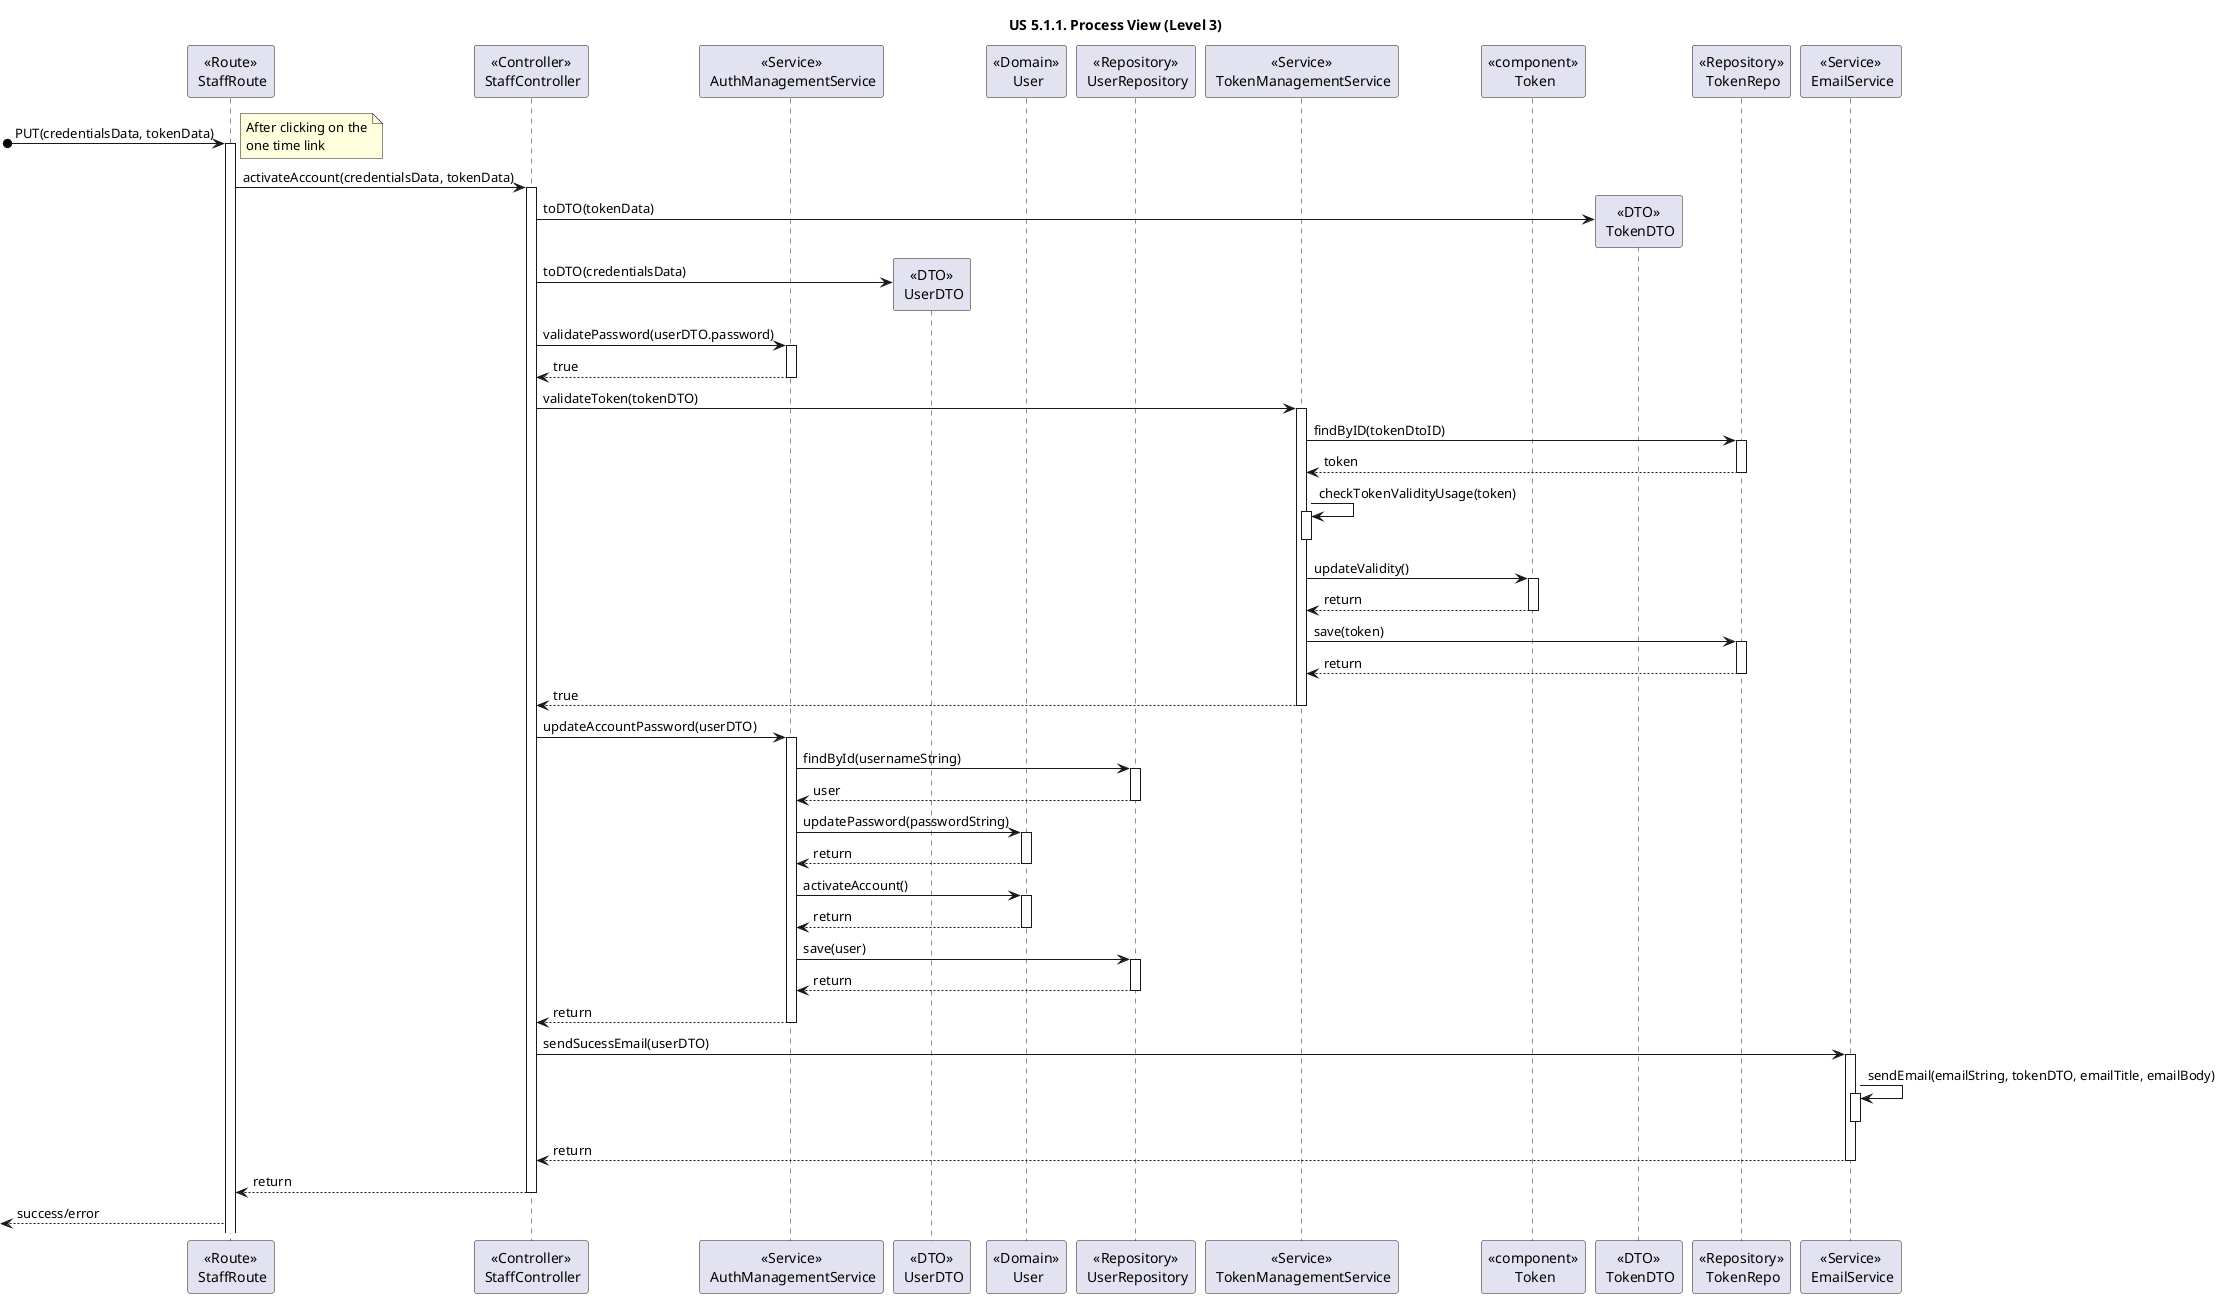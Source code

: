 @startuml
title "US 5.1.1. Process View (Level 3)"

participant "<<Route>>\n StaffRoute" as ROUTE
participant "<<Controller>>\n StaffController" as CONTROL

participant "<<Service>>\n AuthManagementService" as AUTHServ


participant "<<DTO>>\n UserDTO" as UserDTO
participant "<<Domain>>\n User" as USER
participant "<<Repository>>\n UserRepository" as AUTHRepo

participant "<<Service>>\n TokenManagementService" as TOKENServ
participant "<<component>>\n Token" as TOKEN
participant "<<DTO>>\n TokenDTO" as TOKENDTO
participant "<<Repository>>\n TokenRepo" as TOKENRepo
participant "<<Service>>\n EmailService" as EMAILServ


[o-> ROUTE : PUT(credentialsData, tokenData)
note left
After clicking on the
one time link
end note
activate ROUTE

ROUTE -> CONTROL : activateAccount(credentialsData, tokenData)
activate CONTROL

CONTROL -> TOKENDTO ** : toDTO(tokenData)

CONTROL -> UserDTO ** : toDTO(credentialsData)

CONTROL -> AUTHServ : validatePassword(userDTO.password)
activate AUTHServ 
AUTHServ --> CONTROL : true
deactivate AUTHServ

CONTROL -> TOKENServ : validateToken(tokenDTO)
activate TOKENServ

TOKENServ -> TOKENRepo : findByID(tokenDtoID)
activate TOKENRepo

TOKENRepo --> TOKENServ : token
deactivate TOKENRepo

TOKENServ -> TOKENServ : checkTokenValidityUsage(token)
activate TOKENServ
deactivate TOKENServ
TOKENServ -> TOKEN : updateValidity()
Activate TOKEN
TOKEN --> TOKENServ : return
Deactivate TOKEN

TOKENServ -> TOKENRepo : save(token)
Activate TOKENRepo
TOKENRepo --> TOKENServ : return
Deactivate TOKENRepo

TOKENServ --> CONTROL : true
deactivate TOKENServ

CONTROL -> AUTHServ : updateAccountPassword(userDTO)
activate AUTHServ

AUTHServ -> AUTHRepo : findById(usernameString)
activate AUTHRepo
AUTHRepo --> AUTHServ : user
deactivate AUTHRepo

AUTHServ -> USER : updatePassword(passwordString)
activate USER
USER --> AUTHServ : return
deactivate USER

AUTHServ -> USER : activateAccount()
activate USER
USER --> AUTHServ : return
deactivate USER

AUTHServ -> AUTHRepo : save(user)
Activate AUTHRepo
AUTHRepo --> AUTHServ : return
Deactivate AUTHRepo

AUTHServ --> CONTROL : return
deactivate AUTHServ

CONTROL -> EMAILServ : sendSucessEmail(userDTO)
activate EMAILServ

EMAILServ -> EMAILServ : sendEmail(emailString, tokenDTO, emailTitle, emailBody)
activate EMAILServ
deactivate EMAILServ
EMAILServ --> CONTROL : return
deactivate EMAILServ

CONTROL --> ROUTE : return
deactivate CONTROL

<-- ROUTE : success/error
@enduml